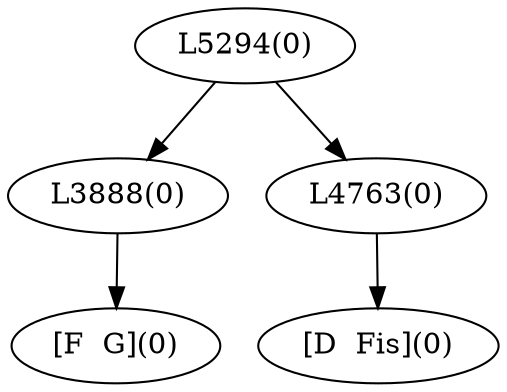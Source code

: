 digraph sample{
"L3888(0)"->"[F  G](0)"
"L4763(0)"->"[D  Fis](0)"
"L5294(0)"->"L3888(0)"
"L5294(0)"->"L4763(0)"
{rank = min; "L5294(0)"}
{rank = same; "L3888(0)"; "L4763(0)";}
{rank = max; "[D  Fis](0)"; "[F  G](0)";}
}